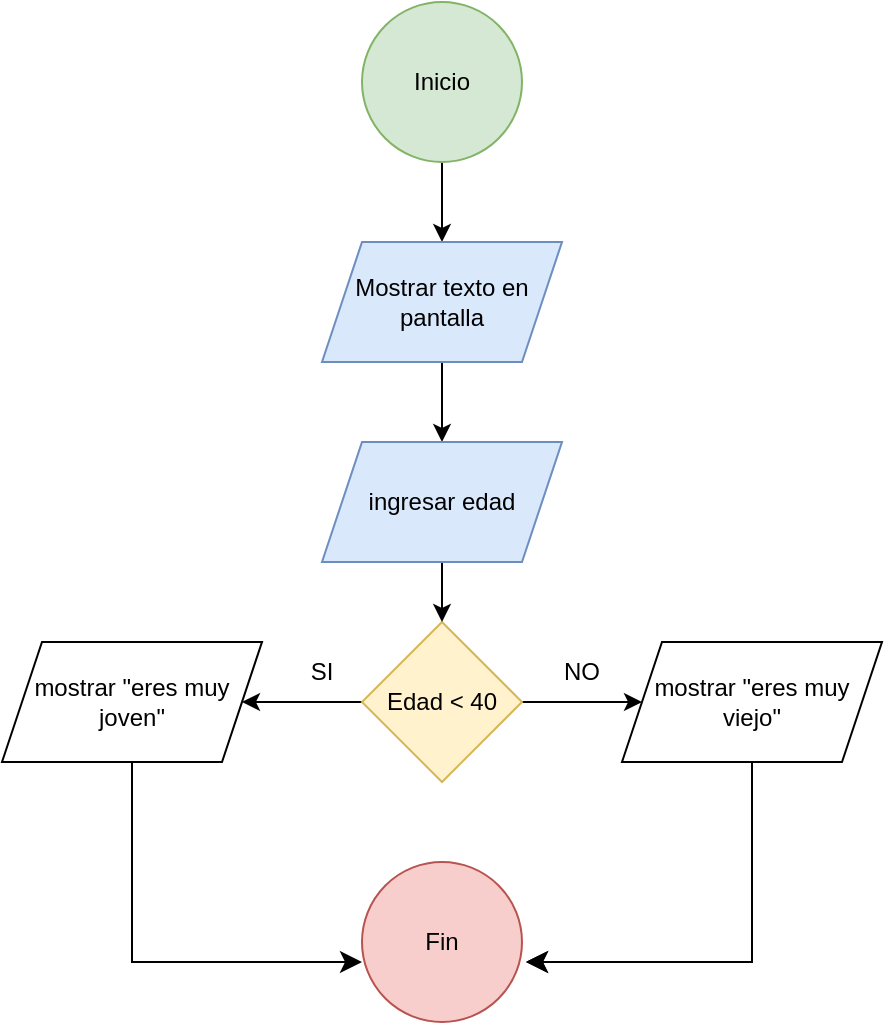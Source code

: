 <mxfile version="20.8.5" type="github">
  <diagram id="5MJefJD5TIYJ90gqTmt7" name="Página-1">
    <mxGraphModel dx="880" dy="476" grid="1" gridSize="10" guides="1" tooltips="1" connect="1" arrows="1" fold="1" page="1" pageScale="1" pageWidth="827" pageHeight="1169" math="0" shadow="0">
      <root>
        <mxCell id="0" />
        <mxCell id="1" parent="0" />
        <mxCell id="3oq-BTttsZXtpVzwzhvg-4" value="" style="edgeStyle=orthogonalEdgeStyle;rounded=0;orthogonalLoop=1;jettySize=auto;html=1;" edge="1" parent="1" source="3oq-BTttsZXtpVzwzhvg-1" target="3oq-BTttsZXtpVzwzhvg-3">
          <mxGeometry relative="1" as="geometry" />
        </mxCell>
        <mxCell id="3oq-BTttsZXtpVzwzhvg-1" value="" style="ellipse;whiteSpace=wrap;html=1;aspect=fixed;fillColor=#d5e8d4;strokeColor=#82b366;" vertex="1" parent="1">
          <mxGeometry x="190" y="220" width="80" height="80" as="geometry" />
        </mxCell>
        <mxCell id="3oq-BTttsZXtpVzwzhvg-2" value="Inicio" style="text;html=1;strokeColor=none;fillColor=none;align=center;verticalAlign=middle;whiteSpace=wrap;rounded=0;" vertex="1" parent="1">
          <mxGeometry x="200" y="245" width="60" height="30" as="geometry" />
        </mxCell>
        <mxCell id="3oq-BTttsZXtpVzwzhvg-8" value="" style="edgeStyle=orthogonalEdgeStyle;rounded=0;orthogonalLoop=1;jettySize=auto;html=1;" edge="1" parent="1" source="3oq-BTttsZXtpVzwzhvg-3" target="3oq-BTttsZXtpVzwzhvg-7">
          <mxGeometry relative="1" as="geometry" />
        </mxCell>
        <mxCell id="3oq-BTttsZXtpVzwzhvg-3" value="Mostrar texto en pantalla" style="shape=parallelogram;perimeter=parallelogramPerimeter;whiteSpace=wrap;html=1;fixedSize=1;fillColor=#dae8fc;strokeColor=#6c8ebf;" vertex="1" parent="1">
          <mxGeometry x="170" y="340" width="120" height="60" as="geometry" />
        </mxCell>
        <mxCell id="3oq-BTttsZXtpVzwzhvg-13" value="" style="edgeStyle=orthogonalEdgeStyle;rounded=0;orthogonalLoop=1;jettySize=auto;html=1;" edge="1" parent="1" source="3oq-BTttsZXtpVzwzhvg-5" target="3oq-BTttsZXtpVzwzhvg-11">
          <mxGeometry relative="1" as="geometry" />
        </mxCell>
        <mxCell id="3oq-BTttsZXtpVzwzhvg-14" value="" style="edgeStyle=orthogonalEdgeStyle;rounded=0;orthogonalLoop=1;jettySize=auto;html=1;" edge="1" parent="1" source="3oq-BTttsZXtpVzwzhvg-5" target="3oq-BTttsZXtpVzwzhvg-10">
          <mxGeometry relative="1" as="geometry" />
        </mxCell>
        <mxCell id="3oq-BTttsZXtpVzwzhvg-5" value="Edad &amp;lt; 40" style="rhombus;whiteSpace=wrap;html=1;fillColor=#fff2cc;strokeColor=#d6b656;" vertex="1" parent="1">
          <mxGeometry x="190" y="530" width="80" height="80" as="geometry" />
        </mxCell>
        <mxCell id="3oq-BTttsZXtpVzwzhvg-9" value="" style="edgeStyle=orthogonalEdgeStyle;rounded=0;orthogonalLoop=1;jettySize=auto;html=1;" edge="1" parent="1" source="3oq-BTttsZXtpVzwzhvg-7" target="3oq-BTttsZXtpVzwzhvg-5">
          <mxGeometry relative="1" as="geometry" />
        </mxCell>
        <mxCell id="3oq-BTttsZXtpVzwzhvg-7" value="ingresar edad" style="shape=parallelogram;perimeter=parallelogramPerimeter;whiteSpace=wrap;html=1;fixedSize=1;fillColor=#dae8fc;strokeColor=#6c8ebf;" vertex="1" parent="1">
          <mxGeometry x="170" y="440" width="120" height="60" as="geometry" />
        </mxCell>
        <mxCell id="3oq-BTttsZXtpVzwzhvg-10" value="mostrar &quot;eres muy joven&quot;" style="shape=parallelogram;perimeter=parallelogramPerimeter;whiteSpace=wrap;html=1;fixedSize=1;" vertex="1" parent="1">
          <mxGeometry x="10" y="540" width="130" height="60" as="geometry" />
        </mxCell>
        <mxCell id="3oq-BTttsZXtpVzwzhvg-11" value="mostrar &quot;eres muy viejo&quot;" style="shape=parallelogram;perimeter=parallelogramPerimeter;whiteSpace=wrap;html=1;fixedSize=1;" vertex="1" parent="1">
          <mxGeometry x="320" y="540" width="130" height="60" as="geometry" />
        </mxCell>
        <mxCell id="3oq-BTttsZXtpVzwzhvg-15" value="Fin" style="ellipse;whiteSpace=wrap;html=1;aspect=fixed;fillColor=#f8cecc;strokeColor=#b85450;" vertex="1" parent="1">
          <mxGeometry x="190" y="650" width="80" height="80" as="geometry" />
        </mxCell>
        <mxCell id="3oq-BTttsZXtpVzwzhvg-16" value="" style="edgeStyle=elbowEdgeStyle;elbow=vertical;endArrow=classic;html=1;curved=0;rounded=0;endSize=8;startSize=8;exitX=0.5;exitY=1;exitDx=0;exitDy=0;entryX=1.025;entryY=0.625;entryDx=0;entryDy=0;entryPerimeter=0;" edge="1" parent="1" source="3oq-BTttsZXtpVzwzhvg-11" target="3oq-BTttsZXtpVzwzhvg-15">
          <mxGeometry width="50" height="50" relative="1" as="geometry">
            <mxPoint x="390" y="650" as="sourcePoint" />
            <mxPoint x="270" y="690" as="targetPoint" />
            <Array as="points">
              <mxPoint x="330" y="700" />
            </Array>
          </mxGeometry>
        </mxCell>
        <mxCell id="3oq-BTttsZXtpVzwzhvg-17" value="" style="edgeStyle=elbowEdgeStyle;elbow=vertical;endArrow=classic;html=1;curved=0;rounded=0;endSize=8;startSize=8;exitX=0.5;exitY=1;exitDx=0;exitDy=0;entryX=1.025;entryY=0.625;entryDx=0;entryDy=0;entryPerimeter=0;" edge="1" parent="1">
          <mxGeometry width="50" height="50" relative="1" as="geometry">
            <mxPoint x="385" y="600" as="sourcePoint" />
            <mxPoint x="272" y="700" as="targetPoint" />
            <Array as="points">
              <mxPoint x="330" y="700" />
            </Array>
          </mxGeometry>
        </mxCell>
        <mxCell id="3oq-BTttsZXtpVzwzhvg-18" value="" style="edgeStyle=elbowEdgeStyle;elbow=vertical;endArrow=classic;html=1;curved=0;rounded=0;endSize=8;startSize=8;exitX=0.5;exitY=1;exitDx=0;exitDy=0;" edge="1" parent="1" source="3oq-BTttsZXtpVzwzhvg-10">
          <mxGeometry width="50" height="50" relative="1" as="geometry">
            <mxPoint x="80" y="660" as="sourcePoint" />
            <mxPoint x="190" y="700" as="targetPoint" />
            <Array as="points">
              <mxPoint x="130" y="700" />
            </Array>
          </mxGeometry>
        </mxCell>
        <mxCell id="3oq-BTttsZXtpVzwzhvg-19" value="SI" style="text;html=1;strokeColor=none;fillColor=none;align=center;verticalAlign=middle;whiteSpace=wrap;rounded=0;" vertex="1" parent="1">
          <mxGeometry x="140" y="540" width="60" height="30" as="geometry" />
        </mxCell>
        <mxCell id="3oq-BTttsZXtpVzwzhvg-20" value="NO" style="text;html=1;strokeColor=none;fillColor=none;align=center;verticalAlign=middle;whiteSpace=wrap;rounded=0;" vertex="1" parent="1">
          <mxGeometry x="270" y="540" width="60" height="30" as="geometry" />
        </mxCell>
      </root>
    </mxGraphModel>
  </diagram>
</mxfile>
